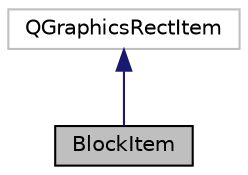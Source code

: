 digraph "BlockItem"
{
 // LATEX_PDF_SIZE
  edge [fontname="Helvetica",fontsize="10",labelfontname="Helvetica",labelfontsize="10"];
  node [fontname="Helvetica",fontsize="10",shape=record];
  Node1 [label="BlockItem",height=0.2,width=0.4,color="black", fillcolor="grey75", style="filled", fontcolor="black",tooltip="Класс BlockItem представляет графический элемент прямоугольника с текстовым заголовком."];
  Node2 -> Node1 [dir="back",color="midnightblue",fontsize="10",style="solid",fontname="Helvetica"];
  Node2 [label="QGraphicsRectItem",height=0.2,width=0.4,color="grey75", fillcolor="white", style="filled",tooltip=" "];
}

